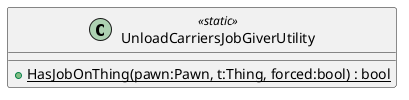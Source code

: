 @startuml
class UnloadCarriersJobGiverUtility <<static>> {
    + {static} HasJobOnThing(pawn:Pawn, t:Thing, forced:bool) : bool
}
@enduml

